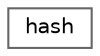 digraph "类继承关系图"
{
 // LATEX_PDF_SIZE
  bgcolor="transparent";
  edge [fontname=Helvetica,fontsize=10,labelfontname=Helvetica,labelfontsize=10];
  node [fontname=Helvetica,fontsize=10,shape=box,height=0.2,width=0.4];
  rankdir="LR";
  Node0 [id="Node000000",label="hash",height=0.2,width=0.4,color="grey40", fillcolor="white", style="filled",URL="$structhash.html",tooltip="hash specialization for std::hash<tf::Task>"];
}
